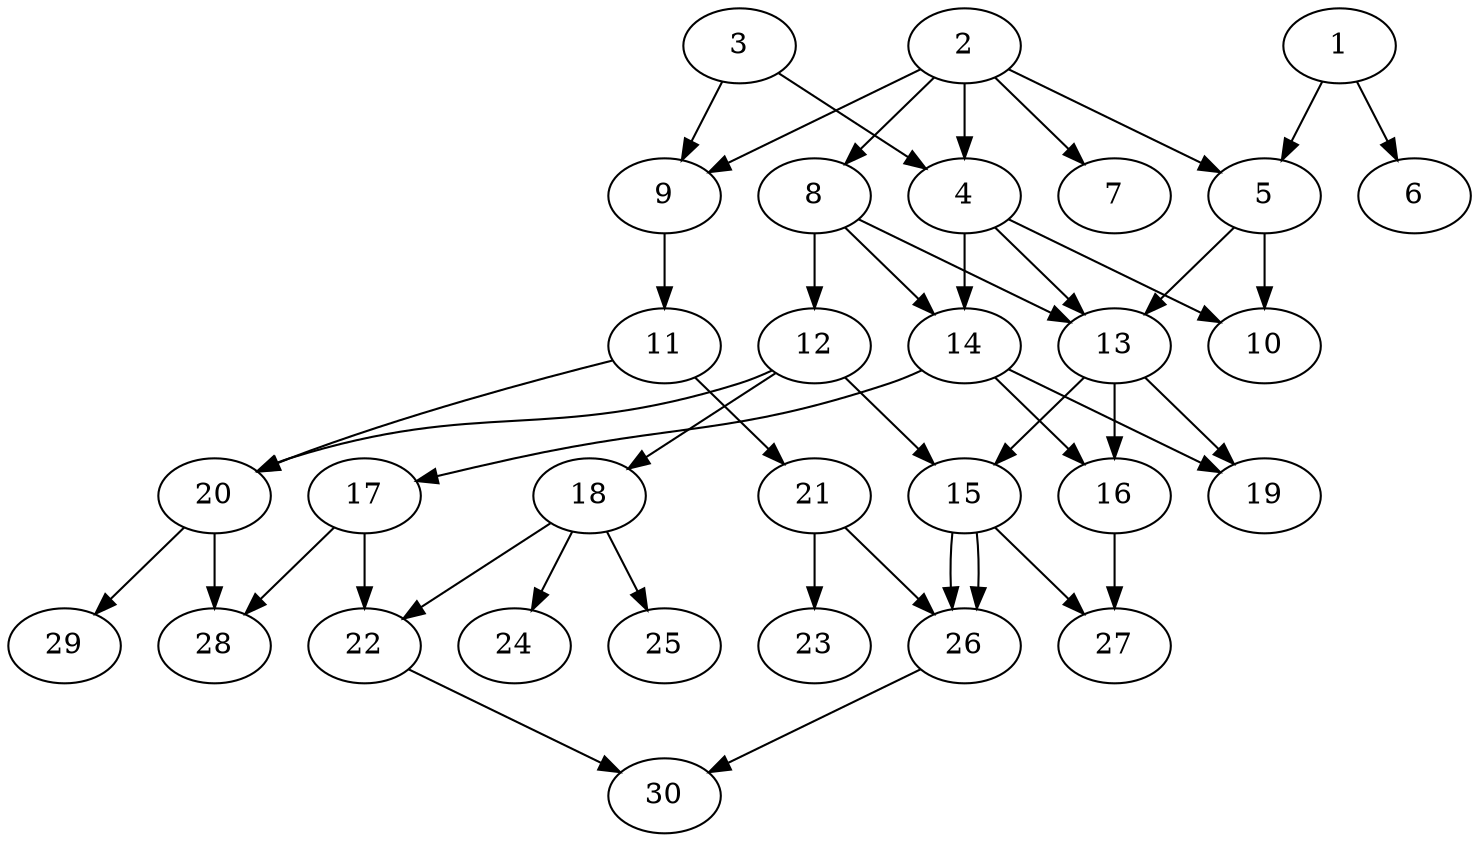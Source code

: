 // DAG (tier=2-normal, mode=compute, n=30, ccr=0.395, fat=0.544, density=0.497, regular=0.541, jump=0.135, mindata=524288, maxdata=8388608)
// DAG automatically generated by daggen at Sun Aug 24 16:33:33 2025
// /home/ermia/Project/Environments/daggen/bin/daggen --dot --ccr 0.395 --fat 0.544 --regular 0.541 --density 0.497 --jump 0.135 --mindata 524288 --maxdata 8388608 -n 30 
digraph G {
  1 [size="238246823938108686336", alpha="0.01", expect_size="119123411969054343168"]
  1 -> 5 [size ="307450167164928"]
  1 -> 6 [size ="307450167164928"]
  2 [size="326970602083319296", alpha="0.03", expect_size="163485301041659648"]
  2 -> 4 [size ="382319206596608"]
  2 -> 5 [size ="382319206596608"]
  2 -> 7 [size ="382319206596608"]
  2 -> 8 [size ="382319206596608"]
  2 -> 9 [size ="382319206596608"]
  3 [size="752287489599510656", alpha="0.12", expect_size="376143744799755328"]
  3 -> 4 [size ="490665653829632"]
  3 -> 9 [size ="490665653829632"]
  4 [size="810779647977855872", alpha="0.03", expect_size="405389823988927936"]
  4 -> 10 [size ="328834448621568"]
  4 -> 13 [size ="328834448621568"]
  4 -> 14 [size ="328834448621568"]
  5 [size="102238439560517328", alpha="0.08", expect_size="51119219780258664"]
  5 -> 10 [size ="102232645173248"]
  5 -> 13 [size ="102232645173248"]
  6 [size="124707428558738292736", alpha="0.08", expect_size="62353714279369146368"]
  7 [size="637266099337824768", alpha="0.05", expect_size="318633049668912384"]
  8 [size="7749816829434906", alpha="0.03", expect_size="3874908414717453"]
  8 -> 12 [size ="132212011827200"]
  8 -> 13 [size ="132212011827200"]
  8 -> 14 [size ="132212011827200"]
  9 [size="102027814724543568", alpha="0.03", expect_size="51013907362271784"]
  9 -> 11 [size ="75346552553472"]
  10 [size="12072380607929406", alpha="0.11", expect_size="6036190303964703"]
  11 [size="43235517562020608", alpha="0.00", expect_size="21617758781010304"]
  11 -> 20 [size ="52764881190912"]
  11 -> 21 [size ="52764881190912"]
  12 [size="458442422246965248", alpha="0.08", expect_size="229221211123482624"]
  12 -> 15 [size ="4756416233472"]
  12 -> 18 [size ="4756416233472"]
  12 -> 20 [size ="4756416233472"]
  13 [size="4140622538395214", alpha="0.20", expect_size="2070311269197607"]
  13 -> 15 [size ="117650436915200"]
  13 -> 16 [size ="117650436915200"]
  13 -> 19 [size ="117650436915200"]
  14 [size="8146808991645696000", alpha="0.19", expect_size="4073404495822848000"]
  14 -> 16 [size ="32390302924800"]
  14 -> 17 [size ="32390302924800"]
  14 -> 19 [size ="32390302924800"]
  15 [size="14864907538343892", alpha="0.08", expect_size="7432453769171946"]
  15 -> 26 [size ="504881492262912"]
  15 -> 26 [size ="504881492262912"]
  15 -> 27 [size ="504881492262912"]
  16 [size="92469130648464272", alpha="0.12", expect_size="46234565324232136"]
  16 -> 27 [size ="61788775251968"]
  17 [size="1084881377069334144", alpha="0.10", expect_size="542440688534667072"]
  17 -> 22 [size ="461846557491200"]
  17 -> 28 [size ="461846557491200"]
  18 [size="131339448519760019456", alpha="0.17", expect_size="65669724259880009728"]
  18 -> 22 [size ="206706172755968"]
  18 -> 24 [size ="206706172755968"]
  18 -> 25 [size ="206706172755968"]
  19 [size="38405958871976040", alpha="0.05", expect_size="19202979435988020"]
  20 [size="38551991412668235776", alpha="0.16", expect_size="19275995706334117888"]
  20 -> 28 [size ="91296584695808"]
  20 -> 29 [size ="91296584695808"]
  21 [size="244741262254769824", alpha="0.13", expect_size="122370631127384912"]
  21 -> 23 [size ="149529319964672"]
  21 -> 26 [size ="149529319964672"]
  22 [size="6523140496041365", alpha="0.16", expect_size="3261570248020682"]
  22 -> 30 [size ="406007360520192"]
  23 [size="9090893709094762", alpha="0.16", expect_size="4545446854547381"]
  24 [size="18547334828785664000", alpha="0.03", expect_size="9273667414392832000"]
  25 [size="130887623694144784", alpha="0.02", expect_size="65443811847072392"]
  26 [size="10058001349175410688", alpha="0.09", expect_size="5029000674587705344"]
  26 -> 30 [size ="37276155379712"]
  27 [size="1196310048006248192", alpha="0.06", expect_size="598155024003124096"]
  28 [size="297332880550362349568", alpha="0.05", expect_size="148666440275181174784"]
  29 [size="474330090278752354304", alpha="0.15", expect_size="237165045139376177152"]
  30 [size="3844563757947119", alpha="0.11", expect_size="1922281878973559"]
}